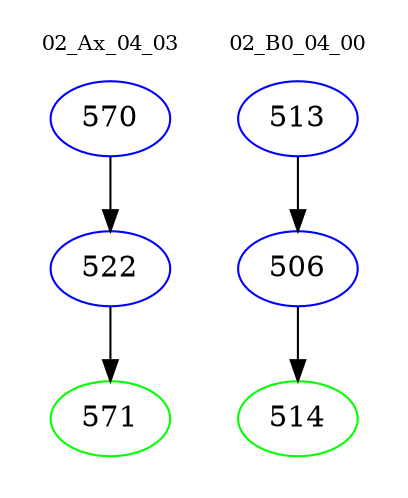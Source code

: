 digraph{
subgraph cluster_0 {
color = white
label = "02_Ax_04_03";
fontsize=10;
T0_570 [label="570", color="blue"]
T0_570 -> T0_522 [color="black"]
T0_522 [label="522", color="blue"]
T0_522 -> T0_571 [color="black"]
T0_571 [label="571", color="green"]
}
subgraph cluster_1 {
color = white
label = "02_B0_04_00";
fontsize=10;
T1_513 [label="513", color="blue"]
T1_513 -> T1_506 [color="black"]
T1_506 [label="506", color="blue"]
T1_506 -> T1_514 [color="black"]
T1_514 [label="514", color="green"]
}
}
